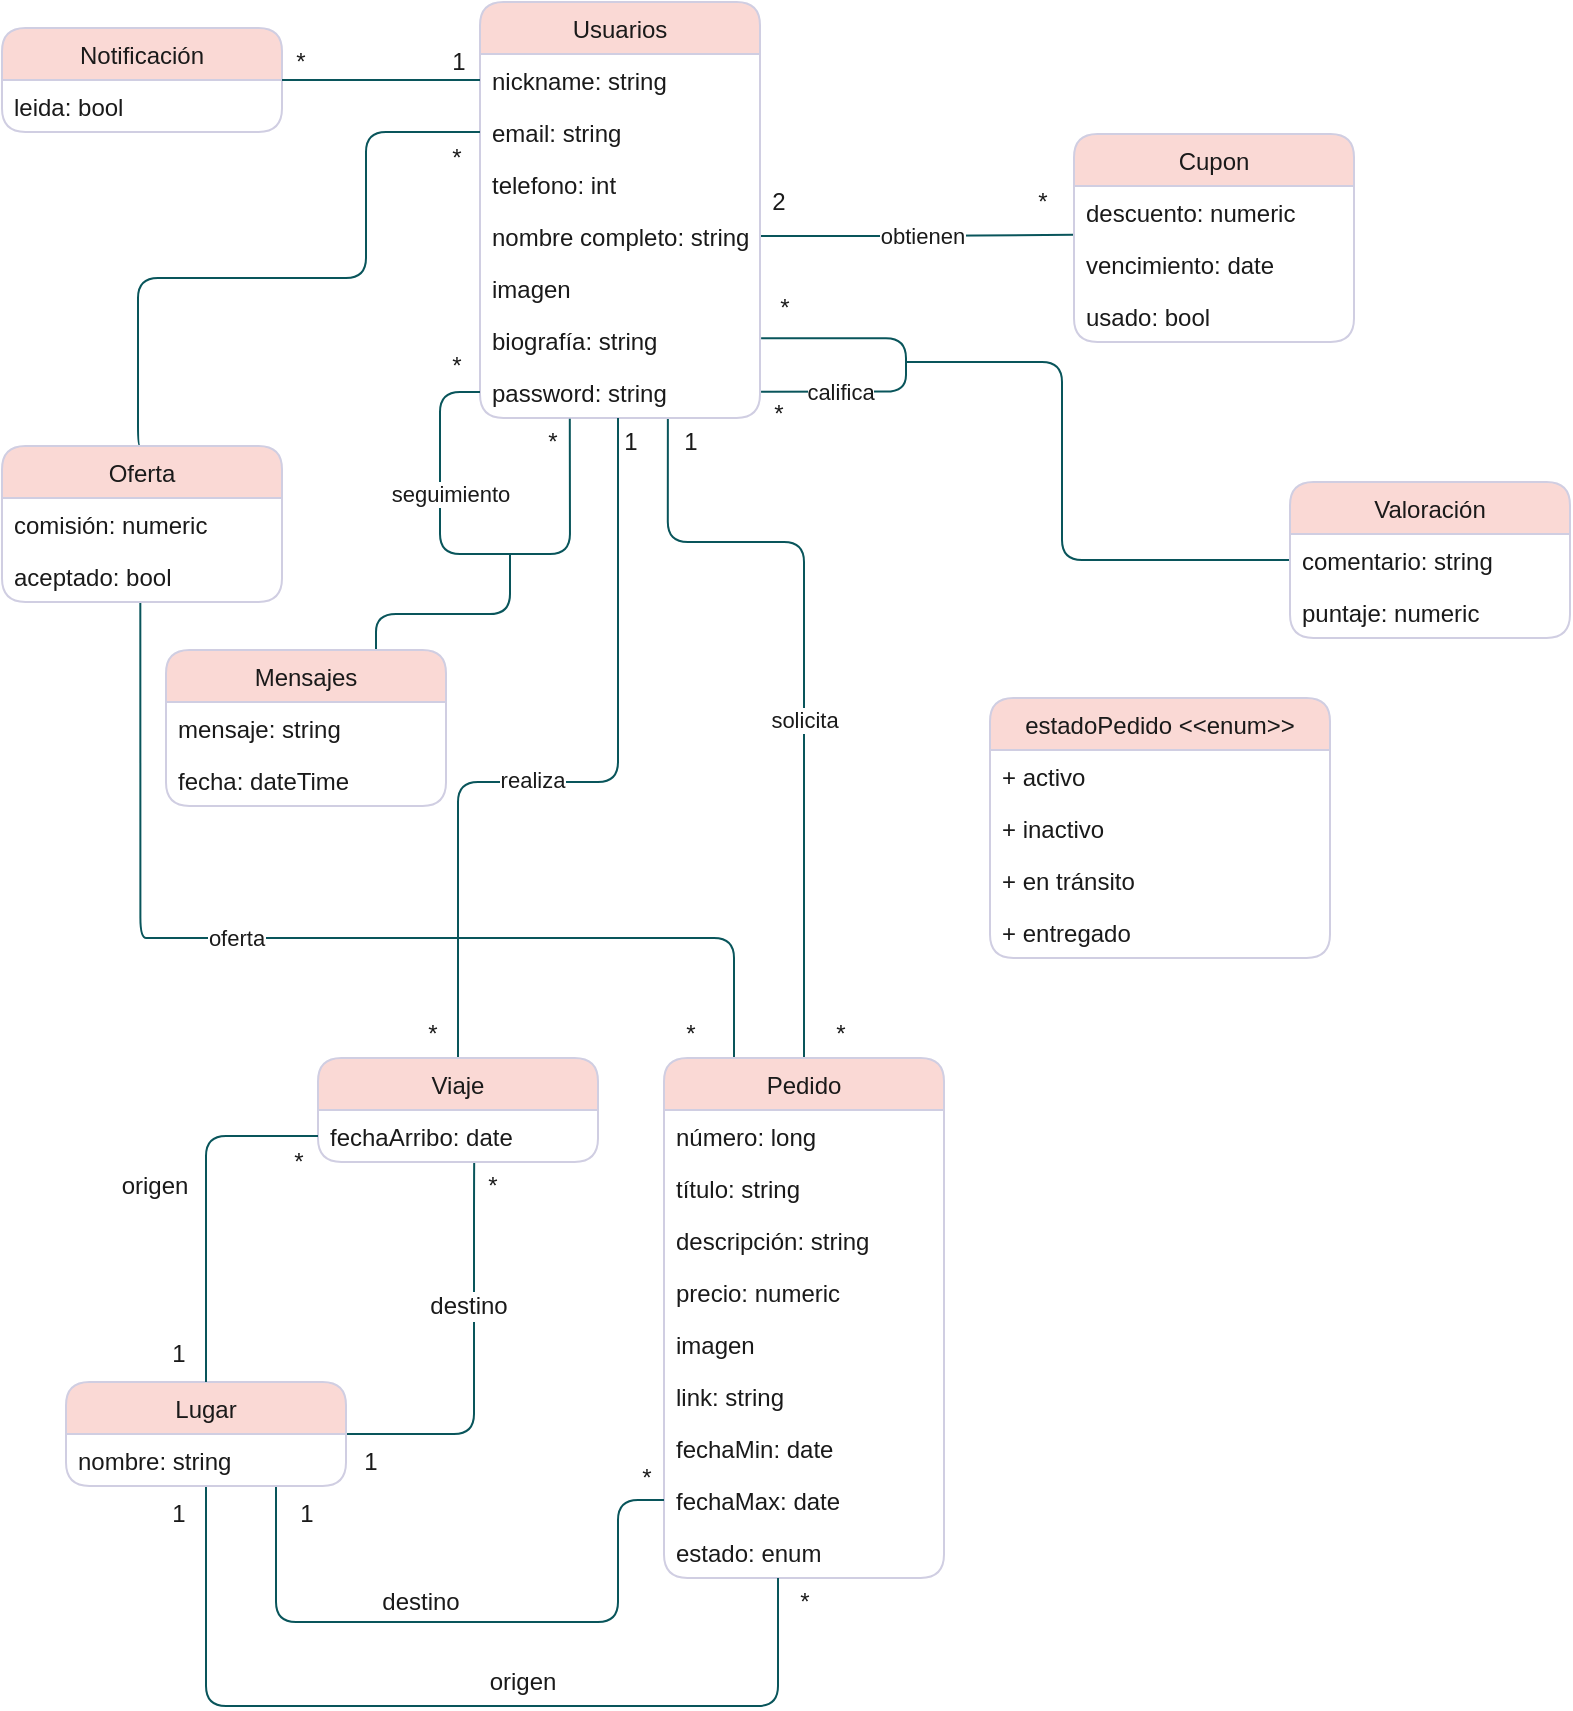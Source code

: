 <mxfile version="14.6.13" type="device"><diagram id="40CJmUTlfIHBzZYYU6fs" name="Página-1"><mxGraphModel dx="865" dy="528" grid="1" gridSize="6" guides="1" tooltips="1" connect="1" arrows="1" fold="1" page="1" pageScale="1" pageWidth="827" pageHeight="1169" math="0" shadow="0"><root><mxCell id="0"/><mxCell id="1" parent="0"/><mxCell id="2UCOh7d8OM3ZatTD-2Bz-52" style="edgeStyle=orthogonalEdgeStyle;rounded=1;sketch=0;orthogonalLoop=1;jettySize=auto;html=1;exitX=1;exitY=0.5;exitDx=0;exitDy=0;entryX=0;entryY=0.938;entryDx=0;entryDy=0;fontColor=#1A1A1A;strokeColor=#09555B;entryPerimeter=0;endArrow=none;endFill=0;" parent="1" source="2UCOh7d8OM3ZatTD-2Bz-18" target="2UCOh7d8OM3ZatTD-2Bz-57" edge="1"><mxGeometry relative="1" as="geometry"><mxPoint x="483" y="223" as="targetPoint"/></mxGeometry></mxCell><mxCell id="2UCOh7d8OM3ZatTD-2Bz-53" value="obtienen" style="edgeLabel;html=1;align=center;verticalAlign=middle;resizable=0;points=[];fontColor=#1A1A1A;" parent="2UCOh7d8OM3ZatTD-2Bz-52" vertex="1" connectable="0"><mxGeometry x="-0.232" relative="1" as="geometry"><mxPoint x="20" as="offset"/></mxGeometry></mxCell><mxCell id="AmXSHyZXed4aSuYm27kE-11" style="edgeStyle=orthogonalEdgeStyle;curved=0;rounded=1;sketch=0;orthogonalLoop=1;jettySize=auto;html=1;exitX=0.75;exitY=0;exitDx=0;exitDy=0;fontColor=#1A1A1A;strokeColor=#09555B;endArrow=none;endFill=0;" parent="1" source="AmXSHyZXed4aSuYm27kE-7" edge="1"><mxGeometry relative="1" as="geometry"><mxPoint x="258" y="288" as="targetPoint"/><Array as="points"><mxPoint x="191" y="318"/><mxPoint x="258" y="318"/></Array></mxGeometry></mxCell><mxCell id="2UCOh7d8OM3ZatTD-2Bz-2" value="Usuarios" style="swimlane;fontStyle=0;childLayout=stackLayout;horizontal=1;startSize=26;horizontalStack=0;resizeParent=1;resizeParentMax=0;resizeLast=0;collapsible=1;marginBottom=0;fillColor=#FAD9D5;fontColor=#1A1A1A;rounded=1;strokeColor=#D0CEE2;" parent="1" vertex="1"><mxGeometry x="243" y="12" width="140" height="208" as="geometry"/></mxCell><mxCell id="2UCOh7d8OM3ZatTD-2Bz-3" value="nickname: string" style="text;strokeColor=none;fillColor=none;align=left;verticalAlign=top;spacingLeft=4;spacingRight=4;overflow=hidden;rotatable=0;points=[[0,0.5],[1,0.5]];portConstraint=eastwest;fontColor=#1A1A1A;rounded=1;" parent="2UCOh7d8OM3ZatTD-2Bz-2" vertex="1"><mxGeometry y="26" width="140" height="26" as="geometry"/></mxCell><mxCell id="2UCOh7d8OM3ZatTD-2Bz-4" value="email: string" style="text;strokeColor=none;fillColor=none;align=left;verticalAlign=top;spacingLeft=4;spacingRight=4;overflow=hidden;rotatable=0;points=[[0,0.5],[1,0.5]];portConstraint=eastwest;fontColor=#1A1A1A;rounded=1;" parent="2UCOh7d8OM3ZatTD-2Bz-2" vertex="1"><mxGeometry y="52" width="140" height="26" as="geometry"/></mxCell><mxCell id="2UCOh7d8OM3ZatTD-2Bz-5" value="telefono: int" style="text;strokeColor=none;fillColor=none;align=left;verticalAlign=top;spacingLeft=4;spacingRight=4;overflow=hidden;rotatable=0;points=[[0,0.5],[1,0.5]];portConstraint=eastwest;fontColor=#1A1A1A;rounded=1;" parent="2UCOh7d8OM3ZatTD-2Bz-2" vertex="1"><mxGeometry y="78" width="140" height="26" as="geometry"/></mxCell><mxCell id="2UCOh7d8OM3ZatTD-2Bz-18" value="nombre completo: string" style="text;strokeColor=none;fillColor=none;align=left;verticalAlign=top;spacingLeft=4;spacingRight=4;overflow=hidden;rotatable=0;points=[[0,0.5],[1,0.5]];portConstraint=eastwest;fontColor=#1A1A1A;rounded=1;" parent="2UCOh7d8OM3ZatTD-2Bz-2" vertex="1"><mxGeometry y="104" width="140" height="26" as="geometry"/></mxCell><mxCell id="2UCOh7d8OM3ZatTD-2Bz-19" value="imagen" style="text;strokeColor=none;fillColor=none;align=left;verticalAlign=top;spacingLeft=4;spacingRight=4;overflow=hidden;rotatable=0;points=[[0,0.5],[1,0.5]];portConstraint=eastwest;fontColor=#1A1A1A;rounded=1;" parent="2UCOh7d8OM3ZatTD-2Bz-2" vertex="1"><mxGeometry y="130" width="140" height="26" as="geometry"/></mxCell><mxCell id="AmXSHyZXed4aSuYm27kE-13" value="biografía: string" style="text;strokeColor=none;fillColor=none;align=left;verticalAlign=top;spacingLeft=4;spacingRight=4;overflow=hidden;rotatable=0;points=[[0,0.5],[1,0.5]];portConstraint=eastwest;fontColor=#1A1A1A;rounded=1;" parent="2UCOh7d8OM3ZatTD-2Bz-2" vertex="1"><mxGeometry y="156" width="140" height="26" as="geometry"/></mxCell><mxCell id="2UCOh7d8OM3ZatTD-2Bz-20" value="password: string" style="text;strokeColor=none;fillColor=none;align=left;verticalAlign=top;spacingLeft=4;spacingRight=4;overflow=hidden;rotatable=0;points=[[0,0.5],[1,0.5]];portConstraint=eastwest;fontColor=#1A1A1A;rounded=1;" parent="2UCOh7d8OM3ZatTD-2Bz-2" vertex="1"><mxGeometry y="182" width="140" height="26" as="geometry"/></mxCell><mxCell id="2UCOh7d8OM3ZatTD-2Bz-43" style="edgeStyle=orthogonalEdgeStyle;rounded=1;sketch=0;orthogonalLoop=1;jettySize=auto;html=1;entryX=0.25;entryY=0;entryDx=0;entryDy=0;fontColor=#1A1A1A;exitX=0.494;exitY=0.992;exitDx=0;exitDy=0;strokeColor=#09555B;endArrow=none;endFill=0;exitPerimeter=0;" parent="1" source="7H1uGbQ4bMpSaB6HXYsE-12" target="2UCOh7d8OM3ZatTD-2Bz-21" edge="1"><mxGeometry relative="1" as="geometry"><Array as="points"><mxPoint x="79" y="480"/><mxPoint x="359" y="480"/></Array></mxGeometry></mxCell><mxCell id="2UCOh7d8OM3ZatTD-2Bz-44" value="oferta" style="edgeLabel;html=1;align=center;verticalAlign=middle;resizable=0;points=[];fontColor=#1A1A1A;" parent="2UCOh7d8OM3ZatTD-2Bz-43" vertex="1" connectable="0"><mxGeometry x="0.029" y="1" relative="1" as="geometry"><mxPoint x="-54" y="1" as="offset"/></mxGeometry></mxCell><mxCell id="2UCOh7d8OM3ZatTD-2Bz-45" style="edgeStyle=orthogonalEdgeStyle;rounded=1;sketch=0;orthogonalLoop=1;jettySize=auto;html=1;entryX=0.5;entryY=0;entryDx=0;entryDy=0;fontColor=#1A1A1A;strokeColor=#09555B;endArrow=none;endFill=0;" parent="1" target="2UCOh7d8OM3ZatTD-2Bz-33" edge="1"><mxGeometry relative="1" as="geometry"><mxPoint x="312" y="220" as="sourcePoint"/><Array as="points"><mxPoint x="312" y="220"/><mxPoint x="312" y="402"/><mxPoint x="232" y="402"/></Array></mxGeometry></mxCell><mxCell id="2UCOh7d8OM3ZatTD-2Bz-46" value="realiza" style="edgeLabel;html=1;align=center;verticalAlign=middle;resizable=0;points=[];fontColor=#1A1A1A;" parent="2UCOh7d8OM3ZatTD-2Bz-45" vertex="1" connectable="0"><mxGeometry x="0.211" relative="1" as="geometry"><mxPoint x="17" y="-1" as="offset"/></mxGeometry></mxCell><mxCell id="2UCOh7d8OM3ZatTD-2Bz-40" style="edgeStyle=orthogonalEdgeStyle;rounded=1;sketch=0;orthogonalLoop=1;jettySize=auto;html=1;entryX=0.5;entryY=0;entryDx=0;entryDy=0;fontColor=#1A1A1A;strokeColor=#09555B;endArrow=none;endFill=0;exitX=0.039;exitY=0.02;exitDx=0;exitDy=0;exitPerimeter=0;" parent="1" source="vIwjSdRiPAm2s8J6W3xn-13" target="2UCOh7d8OM3ZatTD-2Bz-21" edge="1"><mxGeometry relative="1" as="geometry"><mxPoint x="337" y="222" as="sourcePoint"/><Array as="points"><mxPoint x="337" y="282"/><mxPoint x="405" y="282"/></Array></mxGeometry></mxCell><mxCell id="2UCOh7d8OM3ZatTD-2Bz-42" value="solicita" style="edgeLabel;html=1;align=center;verticalAlign=middle;resizable=0;points=[];fontColor=#1A1A1A;" parent="2UCOh7d8OM3ZatTD-2Bz-40" vertex="1" connectable="0"><mxGeometry x="0.211" relative="1" as="geometry"><mxPoint y="-16" as="offset"/></mxGeometry></mxCell><mxCell id="2UCOh7d8OM3ZatTD-2Bz-21" value="Pedido" style="swimlane;fontStyle=0;childLayout=stackLayout;horizontal=1;startSize=26;horizontalStack=0;resizeParent=1;resizeParentMax=0;resizeLast=0;collapsible=1;marginBottom=0;fillColor=#FAD9D5;fontColor=#1A1A1A;rounded=1;strokeColor=#D0CEE2;" parent="1" vertex="1"><mxGeometry x="335" y="540" width="140" height="260" as="geometry"/></mxCell><mxCell id="2UCOh7d8OM3ZatTD-2Bz-22" value="número: long" style="text;strokeColor=none;fillColor=none;align=left;verticalAlign=top;spacingLeft=4;spacingRight=4;overflow=hidden;rotatable=0;points=[[0,0.5],[1,0.5]];portConstraint=eastwest;fontColor=#1A1A1A;rounded=1;" parent="2UCOh7d8OM3ZatTD-2Bz-21" vertex="1"><mxGeometry y="26" width="140" height="26" as="geometry"/></mxCell><mxCell id="2UCOh7d8OM3ZatTD-2Bz-23" value="título: string" style="text;strokeColor=none;fillColor=none;align=left;verticalAlign=top;spacingLeft=4;spacingRight=4;overflow=hidden;rotatable=0;points=[[0,0.5],[1,0.5]];portConstraint=eastwest;fontColor=#1A1A1A;rounded=1;" parent="2UCOh7d8OM3ZatTD-2Bz-21" vertex="1"><mxGeometry y="52" width="140" height="26" as="geometry"/></mxCell><mxCell id="2UCOh7d8OM3ZatTD-2Bz-24" value="descripción: string" style="text;strokeColor=none;fillColor=none;align=left;verticalAlign=top;spacingLeft=4;spacingRight=4;overflow=hidden;rotatable=0;points=[[0,0.5],[1,0.5]];portConstraint=eastwest;fontColor=#1A1A1A;rounded=1;" parent="2UCOh7d8OM3ZatTD-2Bz-21" vertex="1"><mxGeometry y="78" width="140" height="26" as="geometry"/></mxCell><mxCell id="2UCOh7d8OM3ZatTD-2Bz-25" value="precio: numeric" style="text;strokeColor=none;fillColor=none;align=left;verticalAlign=top;spacingLeft=4;spacingRight=4;overflow=hidden;rotatable=0;points=[[0,0.5],[1,0.5]];portConstraint=eastwest;fontColor=#1A1A1A;rounded=1;" parent="2UCOh7d8OM3ZatTD-2Bz-21" vertex="1"><mxGeometry y="104" width="140" height="26" as="geometry"/></mxCell><mxCell id="2UCOh7d8OM3ZatTD-2Bz-26" value="imagen" style="text;strokeColor=none;fillColor=none;align=left;verticalAlign=top;spacingLeft=4;spacingRight=4;overflow=hidden;rotatable=0;points=[[0,0.5],[1,0.5]];portConstraint=eastwest;fontColor=#1A1A1A;rounded=1;" parent="2UCOh7d8OM3ZatTD-2Bz-21" vertex="1"><mxGeometry y="130" width="140" height="26" as="geometry"/></mxCell><mxCell id="2UCOh7d8OM3ZatTD-2Bz-27" value="link: string" style="text;strokeColor=none;fillColor=none;align=left;verticalAlign=top;spacingLeft=4;spacingRight=4;overflow=hidden;rotatable=0;points=[[0,0.5],[1,0.5]];portConstraint=eastwest;fontColor=#1A1A1A;rounded=1;" parent="2UCOh7d8OM3ZatTD-2Bz-21" vertex="1"><mxGeometry y="156" width="140" height="26" as="geometry"/></mxCell><mxCell id="2UCOh7d8OM3ZatTD-2Bz-28" value="fechaMin: date" style="text;strokeColor=none;fillColor=none;align=left;verticalAlign=top;spacingLeft=4;spacingRight=4;overflow=hidden;rotatable=0;points=[[0,0.5],[1,0.5]];portConstraint=eastwest;fontColor=#1A1A1A;rounded=1;" parent="2UCOh7d8OM3ZatTD-2Bz-21" vertex="1"><mxGeometry y="182" width="140" height="26" as="geometry"/></mxCell><mxCell id="AmXSHyZXed4aSuYm27kE-4" value="fechaMax: date" style="text;strokeColor=none;fillColor=none;align=left;verticalAlign=top;spacingLeft=4;spacingRight=4;overflow=hidden;rotatable=0;points=[[0,0.5],[1,0.5]];portConstraint=eastwest;fontColor=#1A1A1A;rounded=1;" parent="2UCOh7d8OM3ZatTD-2Bz-21" vertex="1"><mxGeometry y="208" width="140" height="26" as="geometry"/></mxCell><mxCell id="2UCOh7d8OM3ZatTD-2Bz-37" value="estado: enum" style="text;strokeColor=none;fillColor=none;align=left;verticalAlign=top;spacingLeft=4;spacingRight=4;overflow=hidden;rotatable=0;points=[[0,0.5],[1,0.5]];portConstraint=eastwest;fontColor=#1A1A1A;rounded=1;" parent="2UCOh7d8OM3ZatTD-2Bz-21" vertex="1"><mxGeometry y="234" width="140" height="26" as="geometry"/></mxCell><mxCell id="2UCOh7d8OM3ZatTD-2Bz-33" value="Viaje" style="swimlane;fontStyle=0;childLayout=stackLayout;horizontal=1;startSize=26;horizontalStack=0;resizeParent=1;resizeParentMax=0;resizeLast=0;collapsible=1;marginBottom=0;fillColor=#FAD9D5;fontColor=#1A1A1A;rounded=1;strokeColor=#D0CEE2;" parent="1" vertex="1"><mxGeometry x="162" y="540" width="140" height="52" as="geometry"/></mxCell><mxCell id="AmXSHyZXed4aSuYm27kE-2" value="fechaArribo: date" style="text;strokeColor=none;fillColor=none;align=left;verticalAlign=top;spacingLeft=4;spacingRight=4;overflow=hidden;rotatable=0;points=[[0,0.5],[1,0.5]];portConstraint=eastwest;fontColor=#1A1A1A;rounded=1;" parent="2UCOh7d8OM3ZatTD-2Bz-33" vertex="1"><mxGeometry y="26" width="140" height="26" as="geometry"/></mxCell><mxCell id="2UCOh7d8OM3ZatTD-2Bz-56" value="Cupon" style="swimlane;fontStyle=0;childLayout=stackLayout;horizontal=1;startSize=26;horizontalStack=0;resizeParent=1;resizeParentMax=0;resizeLast=0;collapsible=1;marginBottom=0;fillColor=#FAD9D5;fontColor=#1A1A1A;rounded=1;strokeColor=#D0CEE2;" parent="1" vertex="1"><mxGeometry x="540" y="78" width="140" height="104" as="geometry"/></mxCell><mxCell id="2UCOh7d8OM3ZatTD-2Bz-57" value="descuento: numeric" style="text;strokeColor=none;fillColor=none;align=left;verticalAlign=top;spacingLeft=4;spacingRight=4;overflow=hidden;rotatable=0;points=[[0,0.5],[1,0.5]];portConstraint=eastwest;fontColor=#1A1A1A;rounded=1;" parent="2UCOh7d8OM3ZatTD-2Bz-56" vertex="1"><mxGeometry y="26" width="140" height="26" as="geometry"/></mxCell><mxCell id="2UCOh7d8OM3ZatTD-2Bz-58" value="vencimiento: date" style="text;strokeColor=none;fillColor=none;align=left;verticalAlign=top;spacingLeft=4;spacingRight=4;overflow=hidden;rotatable=0;points=[[0,0.5],[1,0.5]];portConstraint=eastwest;fontColor=#1A1A1A;rounded=1;" parent="2UCOh7d8OM3ZatTD-2Bz-56" vertex="1"><mxGeometry y="52" width="140" height="26" as="geometry"/></mxCell><mxCell id="AmXSHyZXed4aSuYm27kE-1" value="usado: bool" style="text;strokeColor=none;fillColor=none;align=left;verticalAlign=top;spacingLeft=4;spacingRight=4;overflow=hidden;rotatable=0;points=[[0,0.5],[1,0.5]];portConstraint=eastwest;fontColor=#1A1A1A;rounded=1;" parent="2UCOh7d8OM3ZatTD-2Bz-56" vertex="1"><mxGeometry y="78" width="140" height="26" as="geometry"/></mxCell><mxCell id="2UCOh7d8OM3ZatTD-2Bz-68" style="edgeStyle=orthogonalEdgeStyle;rounded=1;sketch=0;orthogonalLoop=1;jettySize=auto;html=1;fontColor=#1A1A1A;endArrow=none;endFill=0;exitX=0;exitY=0.5;exitDx=0;exitDy=0;strokeColor=#09555B;" parent="1" source="2UCOh7d8OM3ZatTD-2Bz-66" edge="1"><mxGeometry relative="1" as="geometry"><mxPoint x="456" y="192" as="targetPoint"/><Array as="points"><mxPoint x="534" y="291"/><mxPoint x="534" y="192"/></Array></mxGeometry></mxCell><mxCell id="2UCOh7d8OM3ZatTD-2Bz-65" value="Valoración" style="swimlane;fontStyle=0;childLayout=stackLayout;horizontal=1;startSize=26;horizontalStack=0;resizeParent=1;resizeParentMax=0;resizeLast=0;collapsible=1;marginBottom=0;fillColor=#FAD9D5;fontColor=#1A1A1A;rounded=1;strokeColor=#D0CEE2;" parent="1" vertex="1"><mxGeometry x="648" y="252" width="140" height="78" as="geometry"/></mxCell><mxCell id="2UCOh7d8OM3ZatTD-2Bz-66" value="comentario: string" style="text;strokeColor=none;fillColor=none;align=left;verticalAlign=top;spacingLeft=4;spacingRight=4;overflow=hidden;rotatable=0;points=[[0,0.5],[1,0.5]];portConstraint=eastwest;fontColor=#1A1A1A;rounded=1;" parent="2UCOh7d8OM3ZatTD-2Bz-65" vertex="1"><mxGeometry y="26" width="140" height="26" as="geometry"/></mxCell><mxCell id="7H1uGbQ4bMpSaB6HXYsE-6" value="puntaje: numeric" style="text;strokeColor=none;fillColor=none;align=left;verticalAlign=top;spacingLeft=4;spacingRight=4;overflow=hidden;rotatable=0;points=[[0,0.5],[1,0.5]];portConstraint=eastwest;fontColor=#1A1A1A;rounded=1;" parent="2UCOh7d8OM3ZatTD-2Bz-65" vertex="1"><mxGeometry y="52" width="140" height="26" as="geometry"/></mxCell><mxCell id="7H1uGbQ4bMpSaB6HXYsE-14" style="edgeStyle=orthogonalEdgeStyle;curved=0;rounded=1;sketch=0;orthogonalLoop=1;jettySize=auto;html=1;exitX=0.5;exitY=0;exitDx=0;exitDy=0;entryX=0;entryY=0.5;entryDx=0;entryDy=0;fontColor=#1A1A1A;startArrow=none;startFill=0;endArrow=none;endFill=0;strokeColor=#09555B;" parent="1" source="7H1uGbQ4bMpSaB6HXYsE-11" target="2UCOh7d8OM3ZatTD-2Bz-4" edge="1"><mxGeometry relative="1" as="geometry"><mxPoint x="162" y="350" as="targetPoint"/><Array as="points"><mxPoint x="72" y="234"/><mxPoint x="72" y="150"/><mxPoint x="186" y="150"/><mxPoint x="186" y="77"/></Array></mxGeometry></mxCell><mxCell id="7H1uGbQ4bMpSaB6HXYsE-11" value="Oferta" style="swimlane;fontStyle=0;childLayout=stackLayout;horizontal=1;startSize=26;horizontalStack=0;resizeParent=1;resizeParentMax=0;resizeLast=0;collapsible=1;marginBottom=0;fillColor=#FAD9D5;fontColor=#1A1A1A;rounded=1;strokeColor=#D0CEE2;" parent="1" vertex="1"><mxGeometry x="4" y="234" width="140" height="78" as="geometry"/></mxCell><mxCell id="VWdbyIFsLZ7qLrex5cO_-1" value="comisión: numeric" style="text;strokeColor=none;fillColor=none;align=left;verticalAlign=top;spacingLeft=4;spacingRight=4;overflow=hidden;rotatable=0;points=[[0,0.5],[1,0.5]];portConstraint=eastwest;fontColor=#1A1A1A;rounded=1;" parent="7H1uGbQ4bMpSaB6HXYsE-11" vertex="1"><mxGeometry y="26" width="140" height="26" as="geometry"/></mxCell><mxCell id="7H1uGbQ4bMpSaB6HXYsE-12" value="aceptado: bool" style="text;strokeColor=none;fillColor=none;align=left;verticalAlign=top;spacingLeft=4;spacingRight=4;overflow=hidden;rotatable=0;points=[[0,0.5],[1,0.5]];portConstraint=eastwest;fontColor=#1A1A1A;rounded=1;" parent="7H1uGbQ4bMpSaB6HXYsE-11" vertex="1"><mxGeometry y="52" width="140" height="26" as="geometry"/></mxCell><mxCell id="AmXSHyZXed4aSuYm27kE-7" value="Mensajes" style="swimlane;fontStyle=0;childLayout=stackLayout;horizontal=1;startSize=26;horizontalStack=0;resizeParent=1;resizeParentMax=0;resizeLast=0;collapsible=1;marginBottom=0;fillColor=#FAD9D5;fontColor=#1A1A1A;rounded=1;strokeColor=#D0CEE2;" parent="1" vertex="1"><mxGeometry x="86" y="336" width="140" height="78" as="geometry"/></mxCell><mxCell id="AmXSHyZXed4aSuYm27kE-8" value="mensaje: string" style="text;strokeColor=none;fillColor=none;align=left;verticalAlign=top;spacingLeft=4;spacingRight=4;overflow=hidden;rotatable=0;points=[[0,0.5],[1,0.5]];portConstraint=eastwest;fontColor=#1A1A1A;rounded=1;" parent="AmXSHyZXed4aSuYm27kE-7" vertex="1"><mxGeometry y="26" width="140" height="26" as="geometry"/></mxCell><mxCell id="AmXSHyZXed4aSuYm27kE-14" value="fecha: dateTime" style="text;strokeColor=none;fillColor=none;align=left;verticalAlign=top;spacingLeft=4;spacingRight=4;overflow=hidden;rotatable=0;points=[[0,0.5],[1,0.5]];portConstraint=eastwest;fontColor=#1A1A1A;rounded=1;" parent="AmXSHyZXed4aSuYm27kE-7" vertex="1"><mxGeometry y="52" width="140" height="26" as="geometry"/></mxCell><mxCell id="VWdbyIFsLZ7qLrex5cO_-2" value="Notificación" style="swimlane;fontStyle=0;childLayout=stackLayout;horizontal=1;startSize=26;horizontalStack=0;resizeParent=1;resizeParentMax=0;resizeLast=0;collapsible=1;marginBottom=0;fillColor=#FAD9D5;fontColor=#1A1A1A;rounded=1;strokeColor=#D0CEE2;" parent="1" vertex="1"><mxGeometry x="4" y="25" width="140" height="52" as="geometry"/></mxCell><mxCell id="VWdbyIFsLZ7qLrex5cO_-4" value="leida: bool" style="text;strokeColor=none;fillColor=none;align=left;verticalAlign=top;spacingLeft=4;spacingRight=4;overflow=hidden;rotatable=0;points=[[0,0.5],[1,0.5]];portConstraint=eastwest;fontColor=#1A1A1A;rounded=1;" parent="VWdbyIFsLZ7qLrex5cO_-2" vertex="1"><mxGeometry y="26" width="140" height="26" as="geometry"/></mxCell><mxCell id="VWdbyIFsLZ7qLrex5cO_-6" value="2" style="text;html=1;align=center;verticalAlign=middle;resizable=0;points=[];autosize=1;strokeColor=none;fontColor=#1A1A1A;" parent="1" vertex="1"><mxGeometry x="380" y="100" width="24" height="24" as="geometry"/></mxCell><mxCell id="VWdbyIFsLZ7qLrex5cO_-7" value="*" style="text;html=1;align=center;verticalAlign=middle;resizable=0;points=[];autosize=1;strokeColor=none;fontColor=#1A1A1A;" parent="1" vertex="1"><mxGeometry x="515" y="100" width="18" height="24" as="geometry"/></mxCell><mxCell id="vIwjSdRiPAm2s8J6W3xn-2" style="edgeStyle=orthogonalEdgeStyle;rounded=1;sketch=0;orthogonalLoop=1;jettySize=auto;html=1;exitX=0.75;exitY=1;exitDx=0;exitDy=0;entryX=0;entryY=0.5;entryDx=0;entryDy=0;fontColor=#1A1A1A;startArrow=none;startFill=0;endArrow=none;endFill=0;strokeColor=#09555B;" edge="1" parent="1" source="VWdbyIFsLZ7qLrex5cO_-8" target="AmXSHyZXed4aSuYm27kE-4"><mxGeometry relative="1" as="geometry"><Array as="points"><mxPoint x="141" y="822"/><mxPoint x="312" y="822"/><mxPoint x="312" y="761"/></Array></mxGeometry></mxCell><mxCell id="vIwjSdRiPAm2s8J6W3xn-3" style="edgeStyle=orthogonalEdgeStyle;rounded=1;sketch=0;orthogonalLoop=1;jettySize=auto;html=1;exitX=0.5;exitY=1;exitDx=0;exitDy=0;fontColor=#1A1A1A;startArrow=none;startFill=0;endArrow=none;endFill=0;strokeColor=#09555B;" edge="1" parent="1" source="VWdbyIFsLZ7qLrex5cO_-8" target="2UCOh7d8OM3ZatTD-2Bz-37"><mxGeometry relative="1" as="geometry"><Array as="points"><mxPoint x="106" y="864"/><mxPoint x="392" y="864"/></Array></mxGeometry></mxCell><mxCell id="vIwjSdRiPAm2s8J6W3xn-4" style="edgeStyle=orthogonalEdgeStyle;rounded=1;sketch=0;orthogonalLoop=1;jettySize=auto;html=1;exitX=1;exitY=0.5;exitDx=0;exitDy=0;fontColor=#1A1A1A;startArrow=none;startFill=0;endArrow=none;endFill=0;strokeColor=#09555B;entryX=0.005;entryY=0.023;entryDx=0;entryDy=0;entryPerimeter=0;" edge="1" parent="1" source="VWdbyIFsLZ7qLrex5cO_-8" target="VWdbyIFsLZ7qLrex5cO_-17"><mxGeometry relative="1" as="geometry"><mxPoint x="234" y="606" as="targetPoint"/><Array as="points"><mxPoint x="240" y="728"/><mxPoint x="240" y="606"/></Array></mxGeometry></mxCell><mxCell id="VWdbyIFsLZ7qLrex5cO_-8" value="Lugar" style="swimlane;fontStyle=0;childLayout=stackLayout;horizontal=1;startSize=26;horizontalStack=0;resizeParent=1;resizeParentMax=0;resizeLast=0;collapsible=1;marginBottom=0;fillColor=#FAD9D5;fontColor=#1A1A1A;rounded=1;strokeColor=#D0CEE2;" parent="1" vertex="1"><mxGeometry x="36" y="702" width="140" height="52" as="geometry"/></mxCell><mxCell id="vIwjSdRiPAm2s8J6W3xn-6" value="nombre: string" style="text;strokeColor=none;fillColor=none;align=left;verticalAlign=top;spacingLeft=4;spacingRight=4;overflow=hidden;rotatable=0;points=[[0,0.5],[1,0.5]];portConstraint=eastwest;fontColor=#1A1A1A;rounded=1;" vertex="1" parent="VWdbyIFsLZ7qLrex5cO_-8"><mxGeometry y="26" width="140" height="26" as="geometry"/></mxCell><mxCell id="VWdbyIFsLZ7qLrex5cO_-12" value="origen" style="text;html=1;align=center;verticalAlign=middle;resizable=0;points=[];autosize=1;strokeColor=none;fontColor=#1A1A1A;" parent="1" vertex="1"><mxGeometry x="56" y="592" width="48" height="24" as="geometry"/></mxCell><mxCell id="VWdbyIFsLZ7qLrex5cO_-13" value="destino" style="text;html=1;align=center;verticalAlign=middle;resizable=0;points=[];autosize=1;strokeColor=none;fontColor=#1A1A1A;labelBackgroundColor=#ffffff;" parent="1" vertex="1"><mxGeometry x="210" y="652" width="54" height="24" as="geometry"/></mxCell><mxCell id="VWdbyIFsLZ7qLrex5cO_-14" value="1" style="text;html=1;align=center;verticalAlign=middle;resizable=0;points=[];autosize=1;strokeColor=none;fontColor=#1A1A1A;" parent="1" vertex="1"><mxGeometry x="80" y="676" width="24" height="24" as="geometry"/></mxCell><mxCell id="VWdbyIFsLZ7qLrex5cO_-15" value="1" style="text;html=1;align=center;verticalAlign=middle;resizable=0;points=[];autosize=1;strokeColor=none;fontColor=#1A1A1A;" parent="1" vertex="1"><mxGeometry x="176" y="730" width="24" height="24" as="geometry"/></mxCell><mxCell id="VWdbyIFsLZ7qLrex5cO_-16" value="*" style="text;html=1;align=center;verticalAlign=middle;resizable=0;points=[];autosize=1;strokeColor=none;fontColor=#1A1A1A;" parent="1" vertex="1"><mxGeometry x="143" y="580" width="18" height="24" as="geometry"/></mxCell><mxCell id="VWdbyIFsLZ7qLrex5cO_-17" value="*" style="text;html=1;align=center;verticalAlign=middle;resizable=0;points=[];autosize=1;strokeColor=none;fontColor=#1A1A1A;" parent="1" vertex="1"><mxGeometry x="240" y="592" width="18" height="24" as="geometry"/></mxCell><mxCell id="vIwjSdRiPAm2s8J6W3xn-5" style="edgeStyle=orthogonalEdgeStyle;rounded=1;sketch=0;orthogonalLoop=1;jettySize=auto;html=1;exitX=0;exitY=0.5;exitDx=0;exitDy=0;entryX=0.5;entryY=0;entryDx=0;entryDy=0;fontColor=#1A1A1A;startArrow=none;startFill=0;endArrow=none;endFill=0;strokeColor=#09555B;" edge="1" parent="1" source="AmXSHyZXed4aSuYm27kE-2" target="VWdbyIFsLZ7qLrex5cO_-8"><mxGeometry relative="1" as="geometry"/></mxCell><mxCell id="vIwjSdRiPAm2s8J6W3xn-7" value="1" style="text;html=1;align=center;verticalAlign=middle;resizable=0;points=[];autosize=1;strokeColor=none;fontColor=#1A1A1A;" vertex="1" parent="1"><mxGeometry x="144" y="756" width="24" height="24" as="geometry"/></mxCell><mxCell id="vIwjSdRiPAm2s8J6W3xn-8" value="1" style="text;html=1;align=center;verticalAlign=middle;resizable=0;points=[];autosize=1;strokeColor=none;fontColor=#1A1A1A;" vertex="1" parent="1"><mxGeometry x="80" y="756" width="24" height="24" as="geometry"/></mxCell><mxCell id="vIwjSdRiPAm2s8J6W3xn-9" value="*" style="text;html=1;align=center;verticalAlign=middle;resizable=0;points=[];autosize=1;strokeColor=none;fontColor=#1A1A1A;" vertex="1" parent="1"><mxGeometry x="317" y="738" width="18" height="24" as="geometry"/></mxCell><mxCell id="vIwjSdRiPAm2s8J6W3xn-10" value="*" style="text;html=1;align=center;verticalAlign=middle;resizable=0;points=[];autosize=1;strokeColor=none;fontColor=#1A1A1A;" vertex="1" parent="1"><mxGeometry x="396" y="800" width="18" height="24" as="geometry"/></mxCell><mxCell id="vIwjSdRiPAm2s8J6W3xn-11" value="1" style="text;html=1;align=center;verticalAlign=middle;resizable=0;points=[];autosize=1;strokeColor=none;fontColor=#1A1A1A;" vertex="1" parent="1"><mxGeometry x="306" y="220" width="24" height="24" as="geometry"/></mxCell><mxCell id="vIwjSdRiPAm2s8J6W3xn-12" value="*" style="text;html=1;align=center;verticalAlign=middle;resizable=0;points=[];autosize=1;strokeColor=none;fontColor=#1A1A1A;" vertex="1" parent="1"><mxGeometry x="210" y="516" width="18" height="24" as="geometry"/></mxCell><mxCell id="vIwjSdRiPAm2s8J6W3xn-13" value="1" style="text;html=1;align=center;verticalAlign=middle;resizable=0;points=[];autosize=1;strokeColor=none;fontColor=#1A1A1A;" vertex="1" parent="1"><mxGeometry x="336" y="220" width="24" height="24" as="geometry"/></mxCell><mxCell id="vIwjSdRiPAm2s8J6W3xn-14" value="*" style="text;html=1;align=center;verticalAlign=middle;resizable=0;points=[];autosize=1;strokeColor=none;fontColor=#1A1A1A;" vertex="1" parent="1"><mxGeometry x="414" y="516" width="18" height="24" as="geometry"/></mxCell><mxCell id="vIwjSdRiPAm2s8J6W3xn-15" value="*" style="text;html=1;align=center;verticalAlign=middle;resizable=0;points=[];autosize=1;strokeColor=none;fontColor=#1A1A1A;" vertex="1" parent="1"><mxGeometry x="339" y="516" width="18" height="24" as="geometry"/></mxCell><mxCell id="vIwjSdRiPAm2s8J6W3xn-16" value="*" style="text;html=1;align=center;verticalAlign=middle;resizable=0;points=[];autosize=1;strokeColor=none;fontColor=#1A1A1A;" vertex="1" parent="1"><mxGeometry x="222" y="78" width="18" height="24" as="geometry"/></mxCell><mxCell id="vIwjSdRiPAm2s8J6W3xn-17" value="1" style="text;html=1;align=center;verticalAlign=middle;resizable=0;points=[];autosize=1;strokeColor=none;fontColor=#1A1A1A;" vertex="1" parent="1"><mxGeometry x="220" y="30" width="24" height="24" as="geometry"/></mxCell><mxCell id="vIwjSdRiPAm2s8J6W3xn-18" value="*" style="text;html=1;align=center;verticalAlign=middle;resizable=0;points=[];autosize=1;strokeColor=none;fontColor=#1A1A1A;" vertex="1" parent="1"><mxGeometry x="144" y="30" width="18" height="24" as="geometry"/></mxCell><mxCell id="vIwjSdRiPAm2s8J6W3xn-19" value="*" style="text;html=1;align=center;verticalAlign=middle;resizable=0;points=[];autosize=1;strokeColor=none;fontColor=#1A1A1A;" vertex="1" parent="1"><mxGeometry x="386" y="153" width="18" height="24" as="geometry"/></mxCell><mxCell id="vIwjSdRiPAm2s8J6W3xn-20" value="*" style="text;html=1;align=center;verticalAlign=middle;resizable=0;points=[];autosize=1;strokeColor=none;fontColor=#1A1A1A;" vertex="1" parent="1"><mxGeometry x="383" y="206" width="18" height="24" as="geometry"/></mxCell><mxCell id="vIwjSdRiPAm2s8J6W3xn-21" value="*" style="text;html=1;align=center;verticalAlign=middle;resizable=0;points=[];autosize=1;strokeColor=none;fontColor=#1A1A1A;" vertex="1" parent="1"><mxGeometry x="222" y="182" width="18" height="24" as="geometry"/></mxCell><mxCell id="vIwjSdRiPAm2s8J6W3xn-22" value="*" style="text;html=1;align=center;verticalAlign=middle;resizable=0;points=[];autosize=1;strokeColor=none;fontColor=#1A1A1A;" vertex="1" parent="1"><mxGeometry x="270" y="220" width="18" height="24" as="geometry"/></mxCell><mxCell id="vIwjSdRiPAm2s8J6W3xn-23" value="destino" style="text;html=1;align=center;verticalAlign=middle;resizable=0;points=[];autosize=1;strokeColor=none;fontColor=#1A1A1A;" vertex="1" parent="1"><mxGeometry x="186" y="800" width="54" height="24" as="geometry"/></mxCell><mxCell id="vIwjSdRiPAm2s8J6W3xn-24" value="origen" style="text;html=1;align=center;verticalAlign=middle;resizable=0;points=[];autosize=1;strokeColor=none;fontColor=#1A1A1A;" vertex="1" parent="1"><mxGeometry x="240" y="840" width="48" height="24" as="geometry"/></mxCell><mxCell id="vIwjSdRiPAm2s8J6W3xn-35" value="estadoPedido &lt;&lt;enum&gt;&gt;" style="swimlane;fontStyle=0;childLayout=stackLayout;horizontal=1;startSize=26;horizontalStack=0;resizeParent=1;resizeParentMax=0;resizeLast=0;collapsible=1;marginBottom=0;fillColor=#FAD9D5;fontColor=#1A1A1A;rounded=1;strokeColor=#D0CEE2;" vertex="1" parent="1"><mxGeometry x="498" y="360" width="170" height="130" as="geometry"/></mxCell><mxCell id="vIwjSdRiPAm2s8J6W3xn-36" value="+ activo" style="text;strokeColor=none;fillColor=none;align=left;verticalAlign=top;spacingLeft=4;spacingRight=4;overflow=hidden;rotatable=0;points=[[0,0.5],[1,0.5]];portConstraint=eastwest;fontColor=#1A1A1A;rounded=1;" vertex="1" parent="vIwjSdRiPAm2s8J6W3xn-35"><mxGeometry y="26" width="170" height="26" as="geometry"/></mxCell><mxCell id="vIwjSdRiPAm2s8J6W3xn-38" value="+ inactivo" style="text;strokeColor=none;fillColor=none;align=left;verticalAlign=top;spacingLeft=4;spacingRight=4;overflow=hidden;rotatable=0;points=[[0,0.5],[1,0.5]];portConstraint=eastwest;fontColor=#1A1A1A;rounded=1;" vertex="1" parent="vIwjSdRiPAm2s8J6W3xn-35"><mxGeometry y="52" width="170" height="26" as="geometry"/></mxCell><mxCell id="vIwjSdRiPAm2s8J6W3xn-39" value="+ en tránsito" style="text;strokeColor=none;fillColor=none;align=left;verticalAlign=top;spacingLeft=4;spacingRight=4;overflow=hidden;rotatable=0;points=[[0,0.5],[1,0.5]];portConstraint=eastwest;fontColor=#1A1A1A;rounded=1;" vertex="1" parent="vIwjSdRiPAm2s8J6W3xn-35"><mxGeometry y="78" width="170" height="26" as="geometry"/></mxCell><mxCell id="vIwjSdRiPAm2s8J6W3xn-40" value="+ entregado" style="text;strokeColor=none;fillColor=none;align=left;verticalAlign=top;spacingLeft=4;spacingRight=4;overflow=hidden;rotatable=0;points=[[0,0.5],[1,0.5]];portConstraint=eastwest;fontColor=#1A1A1A;rounded=1;" vertex="1" parent="vIwjSdRiPAm2s8J6W3xn-35"><mxGeometry y="104" width="170" height="26" as="geometry"/></mxCell><mxCell id="7H1uGbQ4bMpSaB6HXYsE-2" style="edgeStyle=orthogonalEdgeStyle;curved=0;rounded=1;sketch=0;orthogonalLoop=1;jettySize=auto;html=1;entryX=0;entryY=0.5;entryDx=0;entryDy=0;fontColor=#1A1A1A;startArrow=none;startFill=0;strokeColor=#09555B;endArrow=none;endFill=0;exitX=0.995;exitY=0.018;exitDx=0;exitDy=0;exitPerimeter=0;" parent="1" source="vIwjSdRiPAm2s8J6W3xn-22" target="2UCOh7d8OM3ZatTD-2Bz-20" edge="1"><mxGeometry relative="1" as="geometry"><mxPoint x="288" y="223" as="sourcePoint"/><mxPoint x="267" y="376" as="targetPoint"/><Array as="points"><mxPoint x="288" y="223"/><mxPoint x="288" y="223"/><mxPoint x="288" y="288"/><mxPoint x="223" y="288"/><mxPoint x="223" y="207"/></Array></mxGeometry></mxCell><mxCell id="7H1uGbQ4bMpSaB6HXYsE-3" value="seguimiento" style="edgeLabel;html=1;align=center;verticalAlign=middle;resizable=0;points=[];fontColor=#1A1A1A;" parent="7H1uGbQ4bMpSaB6HXYsE-2" vertex="1" connectable="0"><mxGeometry x="0.194" y="-1" relative="1" as="geometry"><mxPoint x="4" y="-23" as="offset"/></mxGeometry></mxCell><mxCell id="2UCOh7d8OM3ZatTD-2Bz-38" style="edgeStyle=orthogonalEdgeStyle;rounded=1;sketch=0;orthogonalLoop=1;jettySize=auto;html=1;exitX=1.004;exitY=0.465;exitDx=0;exitDy=0;fontColor=#1A1A1A;startArrow=none;startFill=0;strokeColor=#09555B;endArrow=none;endFill=0;entryX=0.029;entryY=0.035;entryDx=0;entryDy=0;exitPerimeter=0;entryPerimeter=0;" parent="1" source="AmXSHyZXed4aSuYm27kE-13" target="vIwjSdRiPAm2s8J6W3xn-20" edge="1"><mxGeometry relative="1" as="geometry"><mxPoint x="282" y="234" as="targetPoint"/><Array as="points"><mxPoint x="456" y="180"/><mxPoint x="456" y="207"/></Array><mxPoint x="464" y="350" as="sourcePoint"/></mxGeometry></mxCell><mxCell id="2UCOh7d8OM3ZatTD-2Bz-39" value="califica" style="edgeLabel;html=1;align=center;verticalAlign=middle;resizable=0;points=[];fontColor=#1A1A1A;" parent="2UCOh7d8OM3ZatTD-2Bz-38" vertex="1" connectable="0"><mxGeometry x="0.389" y="1" relative="1" as="geometry"><mxPoint x="-13" y="-1" as="offset"/></mxGeometry></mxCell><mxCell id="vIwjSdRiPAm2s8J6W3xn-44" style="edgeStyle=orthogonalEdgeStyle;rounded=1;sketch=0;orthogonalLoop=1;jettySize=auto;html=1;exitX=0;exitY=0.5;exitDx=0;exitDy=0;entryX=1;entryY=0.5;entryDx=0;entryDy=0;fontColor=#1A1A1A;startArrow=none;startFill=0;endArrow=none;endFill=0;strokeColor=#09555B;" edge="1" parent="1" source="2UCOh7d8OM3ZatTD-2Bz-3" target="VWdbyIFsLZ7qLrex5cO_-2"><mxGeometry relative="1" as="geometry"/></mxCell></root></mxGraphModel></diagram></mxfile>